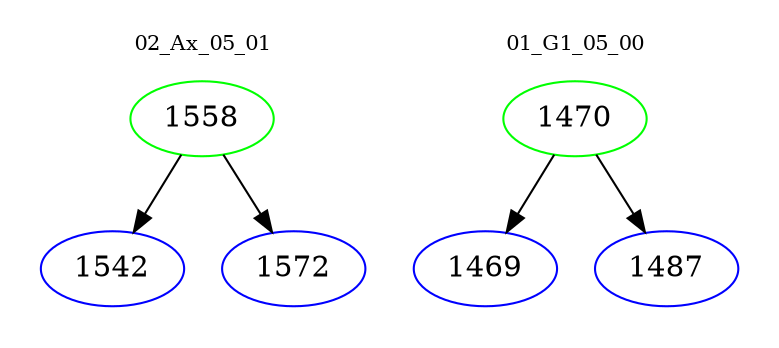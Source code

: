 digraph{
subgraph cluster_0 {
color = white
label = "02_Ax_05_01";
fontsize=10;
T0_1558 [label="1558", color="green"]
T0_1558 -> T0_1542 [color="black"]
T0_1542 [label="1542", color="blue"]
T0_1558 -> T0_1572 [color="black"]
T0_1572 [label="1572", color="blue"]
}
subgraph cluster_1 {
color = white
label = "01_G1_05_00";
fontsize=10;
T1_1470 [label="1470", color="green"]
T1_1470 -> T1_1469 [color="black"]
T1_1469 [label="1469", color="blue"]
T1_1470 -> T1_1487 [color="black"]
T1_1487 [label="1487", color="blue"]
}
}
